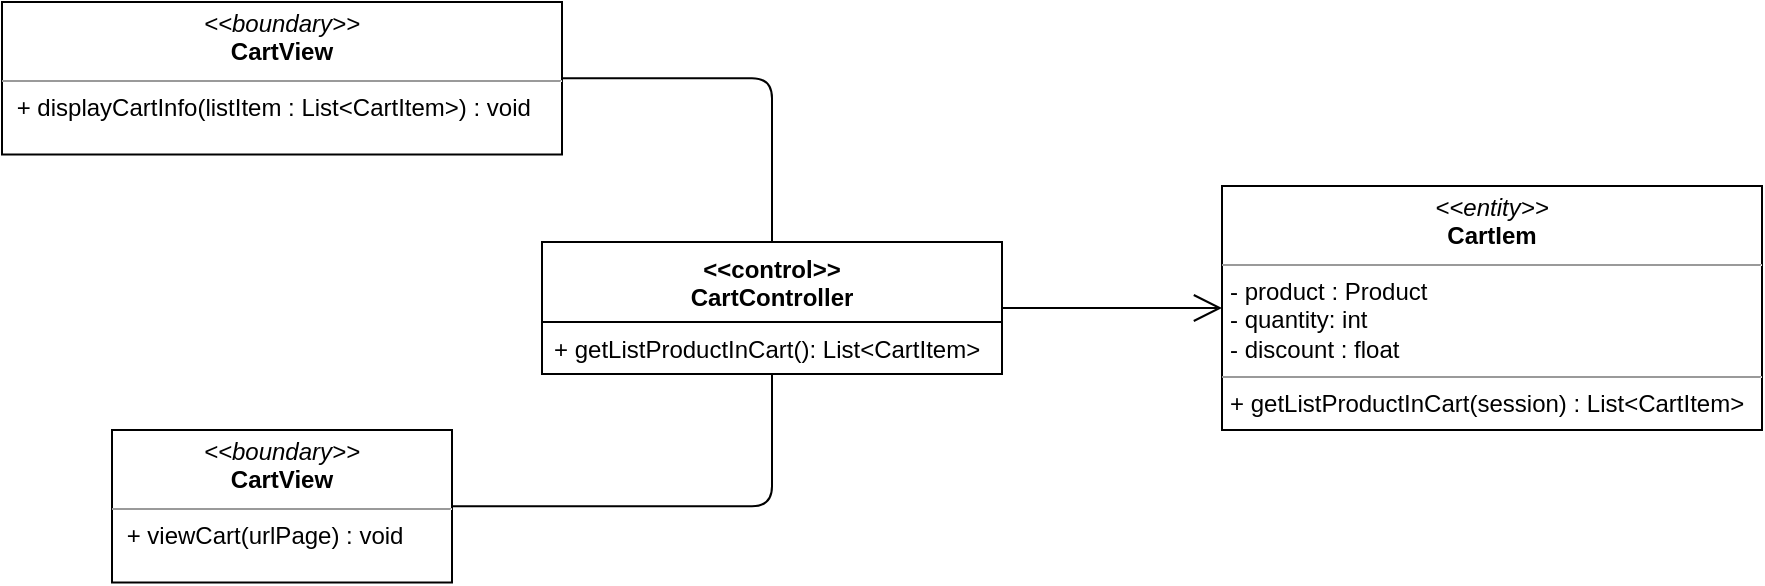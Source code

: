 <mxfile version="14.7.3" type="device"><diagram id="C5RBs43oDa-KdzZeNtuy" name="Page-1"><mxGraphModel dx="1038" dy="1690" grid="1" gridSize="10" guides="1" tooltips="1" connect="1" arrows="1" fold="1" page="1" pageScale="1" pageWidth="827" pageHeight="1169" math="0" shadow="0"><root><mxCell id="WIyWlLk6GJQsqaUBKTNV-0"/><mxCell id="WIyWlLk6GJQsqaUBKTNV-1" parent="WIyWlLk6GJQsqaUBKTNV-0"/><mxCell id="WHCLxpbhywYdY0v4LRuP-37" value="&lt;p style=&quot;margin: 0px ; margin-top: 4px ; text-align: center&quot;&gt;&lt;i&gt;&amp;lt;&amp;lt;boundary&amp;gt;&amp;gt;&lt;/i&gt;&lt;br&gt;&lt;b&gt;CartView&lt;/b&gt;&lt;/p&gt;&lt;hr size=&quot;1&quot;&gt;&lt;p style=&quot;margin: 0px ; margin-left: 4px&quot;&gt;&lt;span&gt;&amp;nbsp;+ displayCartInfo(listItem : List&amp;lt;CartItem&amp;gt;) : void&lt;br&gt;&lt;/span&gt;&lt;/p&gt;" style="verticalAlign=top;align=left;overflow=fill;fontSize=12;fontFamily=Helvetica;html=1;" parent="WIyWlLk6GJQsqaUBKTNV-1" vertex="1"><mxGeometry x="130" y="-110" width="280" height="76.25" as="geometry"/></mxCell><mxCell id="WHCLxpbhywYdY0v4LRuP-38" value="" style="endArrow=none;html=1;edgeStyle=orthogonalEdgeStyle;exitX=1;exitY=0.5;exitDx=0;exitDy=0;" parent="WIyWlLk6GJQsqaUBKTNV-1" source="WHCLxpbhywYdY0v4LRuP-37" target="WHCLxpbhywYdY0v4LRuP-66" edge="1"><mxGeometry relative="1" as="geometry"><mxPoint x="320" y="200" as="sourcePoint"/><mxPoint x="370" y="192.5" as="targetPoint"/></mxGeometry></mxCell><mxCell id="WHCLxpbhywYdY0v4LRuP-39" value="&lt;p style=&quot;margin: 0px ; margin-top: 4px ; text-align: center&quot;&gt;&lt;i&gt;&amp;lt;&amp;lt;entity&amp;gt;&amp;gt;&lt;/i&gt;&lt;br&gt;&lt;b&gt;CartIem&lt;/b&gt;&lt;/p&gt;&lt;hr size=&quot;1&quot;&gt;&lt;p style=&quot;margin: 0px ; margin-left: 4px&quot;&gt;- product : Product&lt;/p&gt;&lt;p style=&quot;margin: 0px ; margin-left: 4px&quot;&gt;- quantity: int&lt;br&gt;- discount : float&lt;/p&gt;&lt;hr size=&quot;1&quot;&gt;&lt;p style=&quot;margin: 0px ; margin-left: 4px&quot;&gt;+ getListProductInCart(session) : List&amp;lt;CartItem&amp;gt;&lt;br&gt;&lt;/p&gt;" style="verticalAlign=top;align=left;overflow=fill;fontSize=12;fontFamily=Helvetica;html=1;" parent="WIyWlLk6GJQsqaUBKTNV-1" vertex="1"><mxGeometry x="740" y="-18" width="270" height="122" as="geometry"/></mxCell><mxCell id="WHCLxpbhywYdY0v4LRuP-66" value="&lt;&lt;control&gt;&gt;&#10;CartController" style="swimlane;fontStyle=1;align=center;verticalAlign=top;childLayout=stackLayout;horizontal=1;startSize=40;horizontalStack=0;resizeParent=1;resizeParentMax=0;resizeLast=0;collapsible=1;marginBottom=0;" parent="WIyWlLk6GJQsqaUBKTNV-1" vertex="1"><mxGeometry x="400" y="10" width="230" height="66" as="geometry"/></mxCell><mxCell id="WHCLxpbhywYdY0v4LRuP-69" value="+ getListProductInCart(): List&lt;CartItem&gt;" style="text;strokeColor=none;fillColor=none;align=left;verticalAlign=top;spacingLeft=4;spacingRight=4;overflow=hidden;rotatable=0;points=[[0,0.5],[1,0.5]];portConstraint=eastwest;" parent="WHCLxpbhywYdY0v4LRuP-66" vertex="1"><mxGeometry y="40" width="230" height="26" as="geometry"/></mxCell><mxCell id="Uxb5TlbFXs9MiJ3ueKuf-0" value="" style="endArrow=open;endFill=1;endSize=12;html=1;" parent="WIyWlLk6GJQsqaUBKTNV-1" source="WHCLxpbhywYdY0v4LRuP-66" target="WHCLxpbhywYdY0v4LRuP-39" edge="1"><mxGeometry width="160" relative="1" as="geometry"><mxPoint x="590" y="72.077" as="sourcePoint"/><mxPoint x="683.88" y="71.206" as="targetPoint"/></mxGeometry></mxCell><mxCell id="BdOO4d5C8j_Hx-QO_z_D-0" value="&lt;p style=&quot;margin: 0px ; margin-top: 4px ; text-align: center&quot;&gt;&lt;i&gt;&amp;lt;&amp;lt;boundary&amp;gt;&amp;gt;&lt;/i&gt;&lt;br&gt;&lt;b&gt;CartView&lt;/b&gt;&lt;/p&gt;&lt;hr size=&quot;1&quot;&gt;&lt;p style=&quot;margin: 0px ; margin-left: 4px&quot;&gt;&lt;span&gt;&amp;nbsp;+ viewCart(urlPage) : void&lt;br&gt;&lt;/span&gt;&lt;/p&gt;" style="verticalAlign=top;align=left;overflow=fill;fontSize=12;fontFamily=Helvetica;html=1;" parent="WIyWlLk6GJQsqaUBKTNV-1" vertex="1"><mxGeometry x="185" y="104" width="170" height="76.25" as="geometry"/></mxCell><mxCell id="BdOO4d5C8j_Hx-QO_z_D-1" value="" style="endArrow=none;html=1;edgeStyle=orthogonalEdgeStyle;" parent="WIyWlLk6GJQsqaUBKTNV-1" source="BdOO4d5C8j_Hx-QO_z_D-0" target="WHCLxpbhywYdY0v4LRuP-66" edge="1"><mxGeometry relative="1" as="geometry"><mxPoint x="310" y="52.995" as="sourcePoint"/><mxPoint x="380" y="52.995" as="targetPoint"/></mxGeometry></mxCell></root></mxGraphModel></diagram></mxfile>
